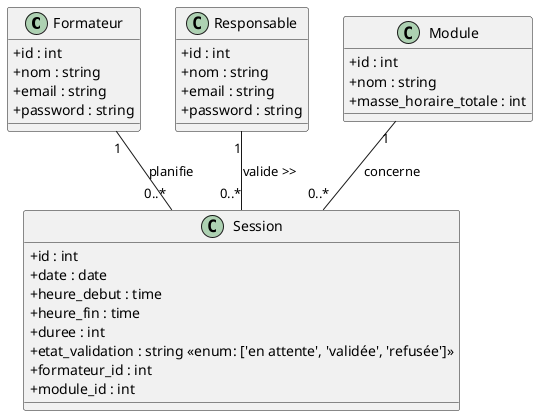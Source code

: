 @startuml
skinparam classAttributeIconSize 0

class Formateur {
  +id : int
  +nom : string
  +email : string
  +password : string
}

class Responsable {
  +id : int
  +nom : string
  +email : string
  +password : string
}

class Module {
  +id : int
  +nom : string
  +masse_horaire_totale : int
}

class Session {
  +id : int
  +date : date
  +heure_debut : time
  +heure_fin : time
  +duree : int
  +etat_validation : string <<enum: ['en attente', 'validée', 'refusée']>>
  +formateur_id : int
  +module_id : int
}

Formateur "1" -- "0..*" Session : planifie
Module "1" -- "0..*" Session : concerne
Responsable "1" -- "0..*" Session : valide >>
@enduml
